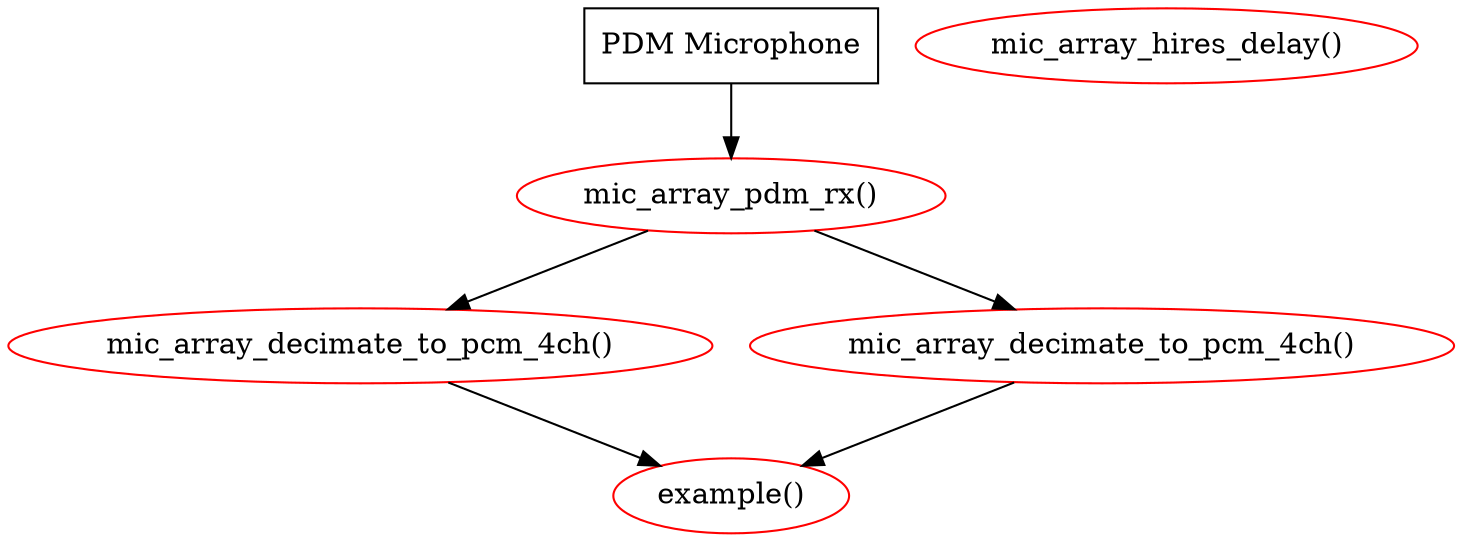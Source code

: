digraph g {
	
	mic_array_pdm_rx [label="mic_array_pdm_rx()", color=red]; 
	mic_array_hires_delay [label="mic_array_hires_delay()", color=red]; 
	mic_array_decimate_to_pcm_4ch1 [label="mic_array_decimate_to_pcm_4ch()", color=red]; 
	mic_array_decimate_to_pcm_4ch0 [label="mic_array_decimate_to_pcm_4ch()", color=red]; 
	example [label="example()", color=red]; 
  
	pdm_mic  [label="PDM Microphone", shape=box]; 

	pdm_mic -> mic_array_pdm_rx;
	
	mic_array_pdm_rx -> mic_array_decimate_to_pcm_4ch0;
	mic_array_pdm_rx -> mic_array_decimate_to_pcm_4ch1;

	mic_array_decimate_to_pcm_4ch0 -> example;
	mic_array_decimate_to_pcm_4ch1 -> example;
}